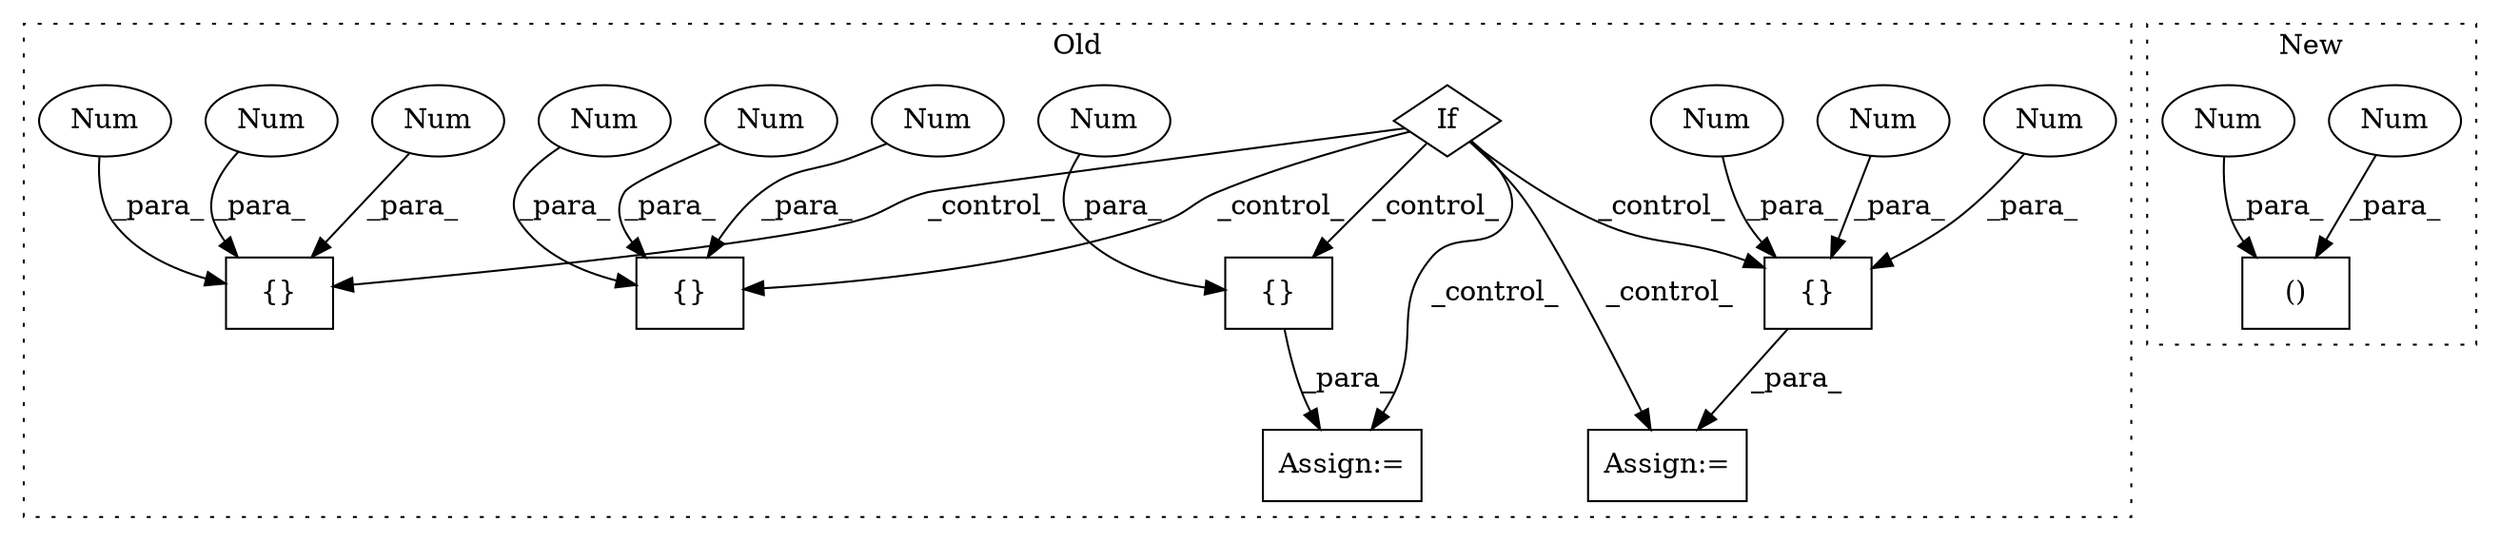 digraph G {
subgraph cluster0 {
1 [label="{}" a="59" s="5206,5217" l="1,0" shape="box"];
3 [label="Assign:=" a="68" s="5205" l="1" shape="box"];
6 [label="If" a="96" s="5118,5138" l="0,14" shape="diamond"];
7 [label="Num" a="76" s="5216" l="1" shape="ellipse"];
8 [label="Num" a="76" s="5207" l="1" shape="ellipse"];
9 [label="Num" a="76" s="5213" l="1" shape="ellipse"];
10 [label="{}" a="59" s="5320,5337" l="1,0" shape="box"];
11 [label="Num" a="76" s="5336" l="1" shape="ellipse"];
12 [label="{}" a="59" s="5163,5175" l="1,0" shape="box"];
13 [label="Num" a="76" s="5331" l="3" shape="ellipse"];
14 [label="{}" a="59" s="5277,5289" l="1,0" shape="box"];
15 [label="Num" a="76" s="5164" l="1" shape="ellipse"];
16 [label="Num" a="76" s="5288" l="1" shape="ellipse"];
17 [label="Num" a="76" s="5170" l="2" shape="ellipse"];
18 [label="Num" a="76" s="5326" l="3" shape="ellipse"];
19 [label="Num" a="76" s="5167" l="1" shape="ellipse"];
20 [label="Assign:=" a="68" s="5276" l="1" shape="box"];
label = "Old";
style="dotted";
}
subgraph cluster1 {
2 [label="()" a="54" s="5918" l="6" shape="box"];
4 [label="Num" a="76" s="5920" l="4" shape="ellipse"];
5 [label="Num" a="76" s="5915" l="3" shape="ellipse"];
label = "New";
style="dotted";
}
1 -> 3 [label="_para_"];
4 -> 2 [label="_para_"];
5 -> 2 [label="_para_"];
6 -> 1 [label="_control_"];
6 -> 10 [label="_control_"];
6 -> 12 [label="_control_"];
6 -> 20 [label="_control_"];
6 -> 3 [label="_control_"];
6 -> 14 [label="_control_"];
7 -> 1 [label="_para_"];
8 -> 1 [label="_para_"];
9 -> 1 [label="_para_"];
11 -> 10 [label="_para_"];
13 -> 10 [label="_para_"];
14 -> 20 [label="_para_"];
15 -> 12 [label="_para_"];
16 -> 14 [label="_para_"];
17 -> 12 [label="_para_"];
18 -> 10 [label="_para_"];
19 -> 12 [label="_para_"];
}